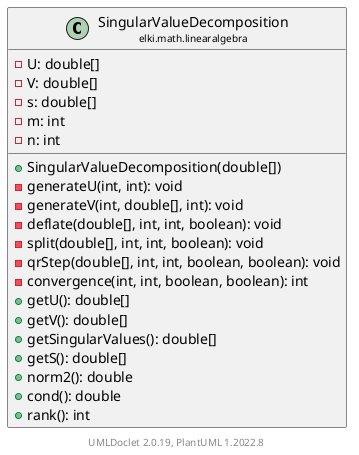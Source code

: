 @startuml
    remove .*\.(Instance|Par|Parameterizer|Factory)$
    set namespaceSeparator none
    hide empty fields
    hide empty methods

    class "<size:14>SingularValueDecomposition\n<size:10>elki.math.linearalgebra" as elki.math.linearalgebra.SingularValueDecomposition [[SingularValueDecomposition.html]] {
        -U: double[]
        -V: double[]
        -s: double[]
        -m: int
        -n: int
        +SingularValueDecomposition(double[])
        -generateU(int, int): void
        -generateV(int, double[], int): void
        -deflate(double[], int, int, boolean): void
        -split(double[], int, int, boolean): void
        -qrStep(double[], int, int, boolean, boolean): void
        -convergence(int, int, boolean, boolean): int
        +getU(): double[]
        +getV(): double[]
        +getSingularValues(): double[]
        +getS(): double[]
        +norm2(): double
        +cond(): double
        +rank(): int
    }

    center footer UMLDoclet 2.0.19, PlantUML 1.2022.8
@enduml
